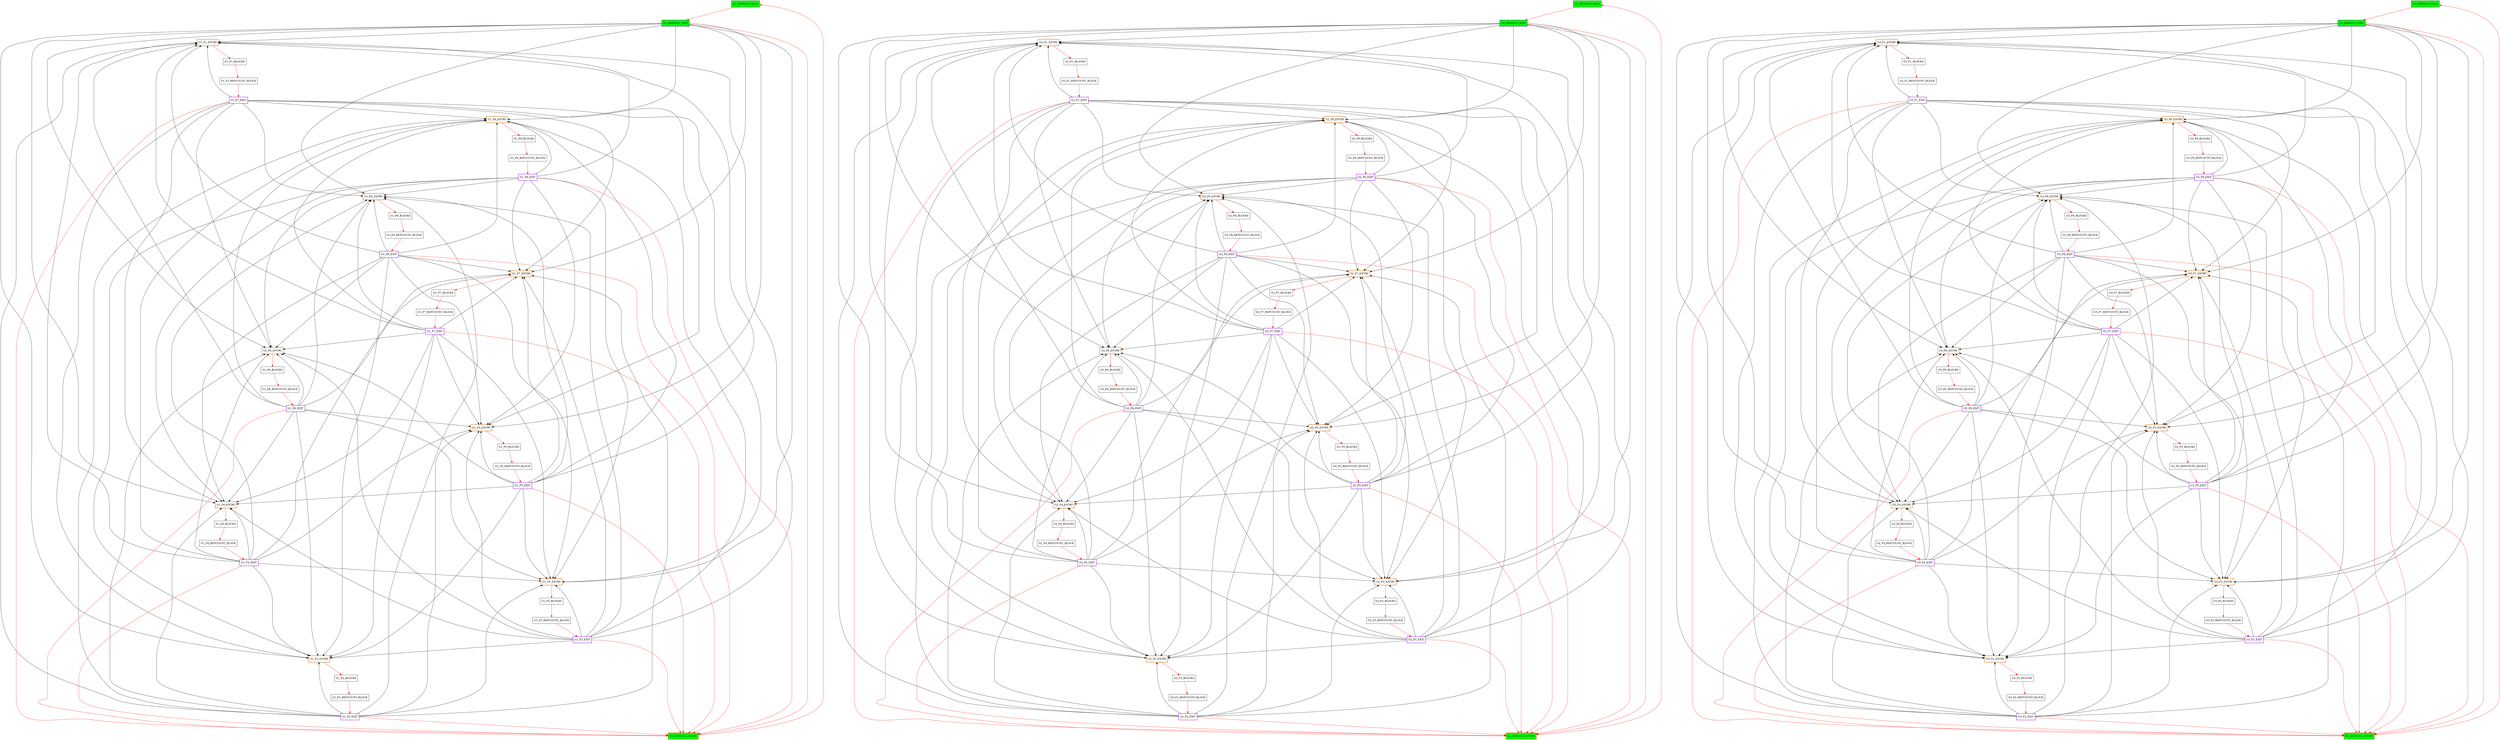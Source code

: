 digraph G {
graph [root="Demo",rankdir   = TB, nodesep           = 0.6, mindist     = 1.0, ranksep = 1.0, overlap = false]
node [style     = "filled", fillcolor = "white", color = "black"]
G1_DEFAULT_Block[cpu="0", flags="0x00000107", type="block", tperiod="100000000", pattern="G1_DEFAULT", patentry="false", patexit="false", beamproc="undefined", bpentry="false", bpexit="false", qlo="false", qhi="false", qil="false", shape     = "rectangle", fillcolor = "green"];
G1_DEFAULT_ENTRY[cpu="0", flags="0x00002107", type="block", tperiod="100000000", pattern="G1_DEFAULT", patentry="true", patexit="false", beamproc="undefined", bpentry="false", bpexit="false", qlo="false", qhi="false", qil="false", shape     = "rectangle", fillcolor = "green", penwidth=2, color = "darkorange3"];
G1_DEFAULT_EXIT[cpu="0", flags="0x00108107", type="block", tperiod="100000000", pattern="G1_DEFAULT", patentry="false", patexit="true", beamproc="undefined", bpentry="false", bpexit="false", qlo="true", qhi="false", qil="false", shape     = "rectangle", fillcolor = "green", penwidth=2, color = "purple"];
G1_P1_BLOCK0[cpu="0", flags="0x00000007", type="block", tperiod="100000000", pattern="G1_P1", patentry="false", patexit="false", beamproc="undefined", bpentry="false", bpexit="false", qlo="false", qhi="false", qil="false", shape     = "rectangle", fillcolor = "white"];
G1_P1_ENTRY[cpu="0", flags="0x00002007", type="block", tperiod="100000000", pattern="G1_P1", patentry="true", patexit="false", beamproc="undefined", bpentry="false", bpexit="false", qlo="false", qhi="false", qil="false", shape     = "rectangle", fillcolor = "white", penwidth=2, color = "darkorange3"];
G1_P1_EXIT[cpu="0", flags="0x00708007", type="block", tperiod="100000000", pattern="G1_P1", patentry="false", patexit="true", beamproc="undefined", bpentry="false", bpexit="false", qlo="true", qhi="true", qil="true", shape     = "rectangle", fillcolor = "white", penwidth=2, color = "purple"];
G1_P1_REPCOUNT_BLOCK[cpu="0", flags="0x00100007", type="block", tperiod="0", pattern="G1_P1", patentry="false", patexit="false", beamproc="undefined", bpentry="false", bpexit="false", qlo="true", qhi="false", qil="false", shape     = "rectangle", fillcolor = "white"];
G1_P2_BLOCK0[cpu="0", flags="0x00000007", type="block", tperiod="100000000", pattern="G1_P2", patentry="false", patexit="false", beamproc="undefined", bpentry="false", bpexit="false", qlo="false", qhi="false", qil="false", shape     = "rectangle", fillcolor = "white"];
G1_P2_ENTRY[cpu="0", flags="0x00002007", type="block", tperiod="100000000", pattern="G1_P2", patentry="true", patexit="false", beamproc="undefined", bpentry="false", bpexit="false", qlo="false", qhi="false", qil="false", shape     = "rectangle", fillcolor = "white", penwidth=2, color = "darkorange3"];
G1_P2_EXIT[cpu="0", flags="0x00708007", type="block", tperiod="100000000", pattern="G1_P2", patentry="false", patexit="true", beamproc="undefined", bpentry="false", bpexit="false", qlo="true", qhi="true", qil="true", shape     = "rectangle", fillcolor = "white", penwidth=2, color = "purple"];
G1_P2_REPCOUNT_BLOCK[cpu="0", flags="0x00100007", type="block", tperiod="0", pattern="G1_P2", patentry="false", patexit="false", beamproc="undefined", bpentry="false", bpexit="false", qlo="true", qhi="false", qil="false", shape     = "rectangle", fillcolor = "white"];
G1_P3_BLOCK0[cpu="0", flags="0x00000007", type="block", tperiod="100000000", pattern="G1_P3", patentry="false", patexit="false", beamproc="undefined", bpentry="false", bpexit="false", qlo="false", qhi="false", qil="false", shape     = "rectangle", fillcolor = "white"];
G1_P3_ENTRY[cpu="0", flags="0x00002007", type="block", tperiod="100000000", pattern="G1_P3", patentry="true", patexit="false", beamproc="undefined", bpentry="false", bpexit="false", qlo="false", qhi="false", qil="false", shape     = "rectangle", fillcolor = "white", penwidth=2, color = "darkorange3"];
G1_P3_EXIT[cpu="0", flags="0x00708007", type="block", tperiod="100000000", pattern="G1_P3", patentry="false", patexit="true", beamproc="undefined", bpentry="false", bpexit="false", qlo="true", qhi="true", qil="true", shape     = "rectangle", fillcolor = "white", penwidth=2, color = "purple"];
G1_P3_REPCOUNT_BLOCK[cpu="0", flags="0x00100007", type="block", tperiod="0", pattern="G1_P3", patentry="false", patexit="false", beamproc="undefined", bpentry="false", bpexit="false", qlo="true", qhi="false", qil="false", shape     = "rectangle", fillcolor = "white"];
G1_P4_BLOCK0[cpu="0", flags="0x00000007", type="block", tperiod="100000000", pattern="G1_P4", patentry="false", patexit="false", beamproc="undefined", bpentry="false", bpexit="false", qlo="false", qhi="false", qil="false", shape     = "rectangle", fillcolor = "white"];
G1_P4_ENTRY[cpu="0", flags="0x00002007", type="block", tperiod="100000000", pattern="G1_P4", patentry="true", patexit="false", beamproc="undefined", bpentry="false", bpexit="false", qlo="false", qhi="false", qil="false", shape     = "rectangle", fillcolor = "white", penwidth=2, color = "darkorange3"];
G1_P4_EXIT[cpu="0", flags="0x00708007", type="block", tperiod="100000000", pattern="G1_P4", patentry="false", patexit="true", beamproc="undefined", bpentry="false", bpexit="false", qlo="true", qhi="true", qil="true", shape     = "rectangle", fillcolor = "white", penwidth=2, color = "purple"];
G1_P4_REPCOUNT_BLOCK[cpu="0", flags="0x00100007", type="block", tperiod="0", pattern="G1_P4", patentry="false", patexit="false", beamproc="undefined", bpentry="false", bpexit="false", qlo="true", qhi="false", qil="false", shape     = "rectangle", fillcolor = "white"];
G1_P5_BLOCK0[cpu="0", flags="0x00000007", type="block", tperiod="100000000", pattern="G1_P5", patentry="false", patexit="false", beamproc="undefined", bpentry="false", bpexit="false", qlo="false", qhi="false", qil="false", shape     = "rectangle", fillcolor = "white"];
G1_P5_ENTRY[cpu="0", flags="0x00002007", type="block", tperiod="100000000", pattern="G1_P5", patentry="true", patexit="false", beamproc="undefined", bpentry="false", bpexit="false", qlo="false", qhi="false", qil="false", shape     = "rectangle", fillcolor = "white", penwidth=2, color = "darkorange3"];
G1_P5_EXIT[cpu="0", flags="0x00708007", type="block", tperiod="100000000", pattern="G1_P5", patentry="false", patexit="true", beamproc="undefined", bpentry="false", bpexit="false", qlo="true", qhi="true", qil="true", shape     = "rectangle", fillcolor = "white", penwidth=2, color = "purple"];
G1_P5_REPCOUNT_BLOCK[cpu="0", flags="0x00100007", type="block", tperiod="0", pattern="G1_P5", patentry="false", patexit="false", beamproc="undefined", bpentry="false", bpexit="false", qlo="true", qhi="false", qil="false", shape     = "rectangle", fillcolor = "white"];
G1_P6_BLOCK0[cpu="0", flags="0x00000007", type="block", tperiod="100000000", pattern="G1_P6", patentry="false", patexit="false", beamproc="undefined", bpentry="false", bpexit="false", qlo="false", qhi="false", qil="false", shape     = "rectangle", fillcolor = "white"];
G1_P6_ENTRY[cpu="0", flags="0x00002007", type="block", tperiod="100000000", pattern="G1_P6", patentry="true", patexit="false", beamproc="undefined", bpentry="false", bpexit="false", qlo="false", qhi="false", qil="false", shape     = "rectangle", fillcolor = "white", penwidth=2, color = "darkorange3"];
G1_P6_EXIT[cpu="0", flags="0x00708007", type="block", tperiod="100000000", pattern="G1_P6", patentry="false", patexit="true", beamproc="undefined", bpentry="false", bpexit="false", qlo="true", qhi="true", qil="true", shape     = "rectangle", fillcolor = "white", penwidth=2, color = "purple"];
G1_P6_REPCOUNT_BLOCK[cpu="0", flags="0x00100007", type="block", tperiod="0", pattern="G1_P6", patentry="false", patexit="false", beamproc="undefined", bpentry="false", bpexit="false", qlo="true", qhi="false", qil="false", shape     = "rectangle", fillcolor = "white"];
G1_P7_BLOCK0[cpu="0", flags="0x00000007", type="block", tperiod="100000000", pattern="G1_P7", patentry="false", patexit="false", beamproc="undefined", bpentry="false", bpexit="false", qlo="false", qhi="false", qil="false", shape     = "rectangle", fillcolor = "white"];
G1_P7_ENTRY[cpu="0", flags="0x00002007", type="block", tperiod="100000000", pattern="G1_P7", patentry="true", patexit="false", beamproc="undefined", bpentry="false", bpexit="false", qlo="false", qhi="false", qil="false", shape     = "rectangle", fillcolor = "white", penwidth=2, color = "darkorange3"];
G1_P7_EXIT[cpu="0", flags="0x00708007", type="block", tperiod="100000000", pattern="G1_P7", patentry="false", patexit="true", beamproc="undefined", bpentry="false", bpexit="false", qlo="true", qhi="true", qil="true", shape     = "rectangle", fillcolor = "white", penwidth=2, color = "purple"];
G1_P7_REPCOUNT_BLOCK[cpu="0", flags="0x00100007", type="block", tperiod="0", pattern="G1_P7", patentry="false", patexit="false", beamproc="undefined", bpentry="false", bpexit="false", qlo="true", qhi="false", qil="false", shape     = "rectangle", fillcolor = "white"];
G1_P8_BLOCK0[cpu="0", flags="0x00000007", type="block", tperiod="100000000", pattern="G1_P8", patentry="false", patexit="false", beamproc="undefined", bpentry="false", bpexit="false", qlo="false", qhi="false", qil="false", shape     = "rectangle", fillcolor = "white"];
G1_P8_ENTRY[cpu="0", flags="0x00002007", type="block", tperiod="100000000", pattern="G1_P8", patentry="true", patexit="false", beamproc="undefined", bpentry="false", bpexit="false", qlo="false", qhi="false", qil="false", shape     = "rectangle", fillcolor = "white", penwidth=2, color = "darkorange3"];
G1_P8_EXIT[cpu="0", flags="0x00708007", type="block", tperiod="100000000", pattern="G1_P8", patentry="false", patexit="true", beamproc="undefined", bpentry="false", bpexit="false", qlo="true", qhi="true", qil="true", shape     = "rectangle", fillcolor = "white", penwidth=2, color = "purple"];
G1_P8_REPCOUNT_BLOCK[cpu="0", flags="0x00100007", type="block", tperiod="0", pattern="G1_P8", patentry="false", patexit="false", beamproc="undefined", bpentry="false", bpexit="false", qlo="true", qhi="false", qil="false", shape     = "rectangle", fillcolor = "white"];
G1_P9_BLOCK0[cpu="0", flags="0x00000007", type="block", tperiod="100000000", pattern="G1_P9", patentry="false", patexit="false", beamproc="undefined", bpentry="false", bpexit="false", qlo="false", qhi="false", qil="false", shape     = "rectangle", fillcolor = "white"];
G1_P9_ENTRY[cpu="0", flags="0x00002007", type="block", tperiod="100000000", pattern="G1_P9", patentry="true", patexit="false", beamproc="undefined", bpentry="false", bpexit="false", qlo="false", qhi="false", qil="false", shape     = "rectangle", fillcolor = "white", penwidth=2, color = "darkorange3"];
G1_P9_EXIT[cpu="0", flags="0x00708007", type="block", tperiod="100000000", pattern="G1_P9", patentry="false", patexit="true", beamproc="undefined", bpentry="false", bpexit="false", qlo="true", qhi="true", qil="true", shape     = "rectangle", fillcolor = "white", penwidth=2, color = "purple"];
G1_P9_REPCOUNT_BLOCK[cpu="0", flags="0x00100007", type="block", tperiod="0", pattern="G1_P9", patentry="false", patexit="false", beamproc="undefined", bpentry="false", bpexit="false", qlo="true", qhi="false", qil="false", shape     = "rectangle", fillcolor = "white"];
G2_DEFAULT_Block[cpu="1", flags="0x00000107", type="block", tperiod="100000000", pattern="G2_DEFAULT", patentry="false", patexit="false", beamproc="undefined", bpentry="false", bpexit="false", qlo="false", qhi="false", qil="false", shape     = "rectangle", fillcolor = "green"];
G2_DEFAULT_ENTRY[cpu="1", flags="0x00002107", type="block", tperiod="100000000", pattern="G2_DEFAULT", patentry="true", patexit="false", beamproc="undefined", bpentry="false", bpexit="false", qlo="false", qhi="false", qil="false", shape     = "rectangle", fillcolor = "green", penwidth=2, color = "darkorange3"];
G2_DEFAULT_EXIT[cpu="1", flags="0x00108107", type="block", tperiod="100000000", pattern="G2_DEFAULT", patentry="false", patexit="true", beamproc="undefined", bpentry="false", bpexit="false", qlo="true", qhi="false", qil="false", shape     = "rectangle", fillcolor = "green", penwidth=2, color = "purple"];
G2_P1_BLOCK0[cpu="1", flags="0x00000007", type="block", tperiod="100000000", pattern="G2_P1", patentry="false", patexit="false", beamproc="undefined", bpentry="false", bpexit="false", qlo="false", qhi="false", qil="false", shape     = "rectangle", fillcolor = "white"];
G2_P1_ENTRY[cpu="1", flags="0x00002007", type="block", tperiod="100000000", pattern="G2_P1", patentry="true", patexit="false", beamproc="undefined", bpentry="false", bpexit="false", qlo="false", qhi="false", qil="false", shape     = "rectangle", fillcolor = "white", penwidth=2, color = "darkorange3"];
G2_P1_EXIT[cpu="1", flags="0x00708007", type="block", tperiod="100000000", pattern="G2_P1", patentry="false", patexit="true", beamproc="undefined", bpentry="false", bpexit="false", qlo="true", qhi="true", qil="true", shape     = "rectangle", fillcolor = "white", penwidth=2, color = "purple"];
G2_P1_REPCOUNT_BLOCK[cpu="1", flags="0x00100007", type="block", tperiod="0", pattern="G2_P1", patentry="false", patexit="false", beamproc="undefined", bpentry="false", bpexit="false", qlo="true", qhi="false", qil="false", shape     = "rectangle", fillcolor = "white"];
G2_P2_BLOCK0[cpu="1", flags="0x00000007", type="block", tperiod="100000000", pattern="G2_P2", patentry="false", patexit="false", beamproc="undefined", bpentry="false", bpexit="false", qlo="false", qhi="false", qil="false", shape     = "rectangle", fillcolor = "white"];
G2_P2_ENTRY[cpu="1", flags="0x00002007", type="block", tperiod="100000000", pattern="G2_P2", patentry="true", patexit="false", beamproc="undefined", bpentry="false", bpexit="false", qlo="false", qhi="false", qil="false", shape     = "rectangle", fillcolor = "white", penwidth=2, color = "darkorange3"];
G2_P2_EXIT[cpu="1", flags="0x00708007", type="block", tperiod="100000000", pattern="G2_P2", patentry="false", patexit="true", beamproc="undefined", bpentry="false", bpexit="false", qlo="true", qhi="true", qil="true", shape     = "rectangle", fillcolor = "white", penwidth=2, color = "purple"];
G2_P2_REPCOUNT_BLOCK[cpu="1", flags="0x00100007", type="block", tperiod="0", pattern="G2_P2", patentry="false", patexit="false", beamproc="undefined", bpentry="false", bpexit="false", qlo="true", qhi="false", qil="false", shape     = "rectangle", fillcolor = "white"];
G2_P3_BLOCK0[cpu="1", flags="0x00000007", type="block", tperiod="100000000", pattern="G2_P3", patentry="false", patexit="false", beamproc="undefined", bpentry="false", bpexit="false", qlo="false", qhi="false", qil="false", shape     = "rectangle", fillcolor = "white"];
G2_P3_ENTRY[cpu="1", flags="0x00002007", type="block", tperiod="100000000", pattern="G2_P3", patentry="true", patexit="false", beamproc="undefined", bpentry="false", bpexit="false", qlo="false", qhi="false", qil="false", shape     = "rectangle", fillcolor = "white", penwidth=2, color = "darkorange3"];
G2_P3_EXIT[cpu="1", flags="0x00708007", type="block", tperiod="100000000", pattern="G2_P3", patentry="false", patexit="true", beamproc="undefined", bpentry="false", bpexit="false", qlo="true", qhi="true", qil="true", shape     = "rectangle", fillcolor = "white", penwidth=2, color = "purple"];
G2_P3_REPCOUNT_BLOCK[cpu="1", flags="0x00100007", type="block", tperiod="0", pattern="G2_P3", patentry="false", patexit="false", beamproc="undefined", bpentry="false", bpexit="false", qlo="true", qhi="false", qil="false", shape     = "rectangle", fillcolor = "white"];
G2_P4_BLOCK0[cpu="1", flags="0x00000007", type="block", tperiod="100000000", pattern="G2_P4", patentry="false", patexit="false", beamproc="undefined", bpentry="false", bpexit="false", qlo="false", qhi="false", qil="false", shape     = "rectangle", fillcolor = "white"];
G2_P4_ENTRY[cpu="1", flags="0x00002007", type="block", tperiod="100000000", pattern="G2_P4", patentry="true", patexit="false", beamproc="undefined", bpentry="false", bpexit="false", qlo="false", qhi="false", qil="false", shape     = "rectangle", fillcolor = "white", penwidth=2, color = "darkorange3"];
G2_P4_EXIT[cpu="1", flags="0x00708007", type="block", tperiod="100000000", pattern="G2_P4", patentry="false", patexit="true", beamproc="undefined", bpentry="false", bpexit="false", qlo="true", qhi="true", qil="true", shape     = "rectangle", fillcolor = "white", penwidth=2, color = "purple"];
G2_P4_REPCOUNT_BLOCK[cpu="1", flags="0x00100007", type="block", tperiod="0", pattern="G2_P4", patentry="false", patexit="false", beamproc="undefined", bpentry="false", bpexit="false", qlo="true", qhi="false", qil="false", shape     = "rectangle", fillcolor = "white"];
G2_P5_BLOCK0[cpu="1", flags="0x00000007", type="block", tperiod="100000000", pattern="G2_P5", patentry="false", patexit="false", beamproc="undefined", bpentry="false", bpexit="false", qlo="false", qhi="false", qil="false", shape     = "rectangle", fillcolor = "white"];
G2_P5_ENTRY[cpu="1", flags="0x00002007", type="block", tperiod="100000000", pattern="G2_P5", patentry="true", patexit="false", beamproc="undefined", bpentry="false", bpexit="false", qlo="false", qhi="false", qil="false", shape     = "rectangle", fillcolor = "white", penwidth=2, color = "darkorange3"];
G2_P5_EXIT[cpu="1", flags="0x00708007", type="block", tperiod="100000000", pattern="G2_P5", patentry="false", patexit="true", beamproc="undefined", bpentry="false", bpexit="false", qlo="true", qhi="true", qil="true", shape     = "rectangle", fillcolor = "white", penwidth=2, color = "purple"];
G2_P5_REPCOUNT_BLOCK[cpu="1", flags="0x00100007", type="block", tperiod="0", pattern="G2_P5", patentry="false", patexit="false", beamproc="undefined", bpentry="false", bpexit="false", qlo="true", qhi="false", qil="false", shape     = "rectangle", fillcolor = "white"];
G2_P6_BLOCK0[cpu="1", flags="0x00000007", type="block", tperiod="100000000", pattern="G2_P6", patentry="false", patexit="false", beamproc="undefined", bpentry="false", bpexit="false", qlo="false", qhi="false", qil="false", shape     = "rectangle", fillcolor = "white"];
G2_P6_ENTRY[cpu="1", flags="0x00002007", type="block", tperiod="100000000", pattern="G2_P6", patentry="true", patexit="false", beamproc="undefined", bpentry="false", bpexit="false", qlo="false", qhi="false", qil="false", shape     = "rectangle", fillcolor = "white", penwidth=2, color = "darkorange3"];
G2_P6_EXIT[cpu="1", flags="0x00708007", type="block", tperiod="100000000", pattern="G2_P6", patentry="false", patexit="true", beamproc="undefined", bpentry="false", bpexit="false", qlo="true", qhi="true", qil="true", shape     = "rectangle", fillcolor = "white", penwidth=2, color = "purple"];
G2_P6_REPCOUNT_BLOCK[cpu="1", flags="0x00100007", type="block", tperiod="0", pattern="G2_P6", patentry="false", patexit="false", beamproc="undefined", bpentry="false", bpexit="false", qlo="true", qhi="false", qil="false", shape     = "rectangle", fillcolor = "white"];
G2_P7_BLOCK0[cpu="1", flags="0x00000007", type="block", tperiod="100000000", pattern="G2_P7", patentry="false", patexit="false", beamproc="undefined", bpentry="false", bpexit="false", qlo="false", qhi="false", qil="false", shape     = "rectangle", fillcolor = "white"];
G2_P7_ENTRY[cpu="1", flags="0x00002007", type="block", tperiod="100000000", pattern="G2_P7", patentry="true", patexit="false", beamproc="undefined", bpentry="false", bpexit="false", qlo="false", qhi="false", qil="false", shape     = "rectangle", fillcolor = "white", penwidth=2, color = "darkorange3"];
G2_P7_EXIT[cpu="1", flags="0x00708007", type="block", tperiod="100000000", pattern="G2_P7", patentry="false", patexit="true", beamproc="undefined", bpentry="false", bpexit="false", qlo="true", qhi="true", qil="true", shape     = "rectangle", fillcolor = "white", penwidth=2, color = "purple"];
G2_P7_REPCOUNT_BLOCK[cpu="1", flags="0x00100007", type="block", tperiod="0", pattern="G2_P7", patentry="false", patexit="false", beamproc="undefined", bpentry="false", bpexit="false", qlo="true", qhi="false", qil="false", shape     = "rectangle", fillcolor = "white"];
G2_P8_BLOCK0[cpu="1", flags="0x00000007", type="block", tperiod="100000000", pattern="G2_P8", patentry="false", patexit="false", beamproc="undefined", bpentry="false", bpexit="false", qlo="false", qhi="false", qil="false", shape     = "rectangle", fillcolor = "white"];
G2_P8_ENTRY[cpu="1", flags="0x00002007", type="block", tperiod="100000000", pattern="G2_P8", patentry="true", patexit="false", beamproc="undefined", bpentry="false", bpexit="false", qlo="false", qhi="false", qil="false", shape     = "rectangle", fillcolor = "white", penwidth=2, color = "darkorange3"];
G2_P8_EXIT[cpu="1", flags="0x00708007", type="block", tperiod="100000000", pattern="G2_P8", patentry="false", patexit="true", beamproc="undefined", bpentry="false", bpexit="false", qlo="true", qhi="true", qil="true", shape     = "rectangle", fillcolor = "white", penwidth=2, color = "purple"];
G2_P8_REPCOUNT_BLOCK[cpu="1", flags="0x00100007", type="block", tperiod="0", pattern="G2_P8", patentry="false", patexit="false", beamproc="undefined", bpentry="false", bpexit="false", qlo="true", qhi="false", qil="false", shape     = "rectangle", fillcolor = "white"];
G2_P9_BLOCK0[cpu="1", flags="0x00000007", type="block", tperiod="100000000", pattern="G2_P9", patentry="false", patexit="false", beamproc="undefined", bpentry="false", bpexit="false", qlo="false", qhi="false", qil="false", shape     = "rectangle", fillcolor = "white"];
G2_P9_ENTRY[cpu="1", flags="0x00002007", type="block", tperiod="100000000", pattern="G2_P9", patentry="true", patexit="false", beamproc="undefined", bpentry="false", bpexit="false", qlo="false", qhi="false", qil="false", shape     = "rectangle", fillcolor = "white", penwidth=2, color = "darkorange3"];
G2_P9_EXIT[cpu="1", flags="0x00708007", type="block", tperiod="100000000", pattern="G2_P9", patentry="false", patexit="true", beamproc="undefined", bpentry="false", bpexit="false", qlo="true", qhi="true", qil="true", shape     = "rectangle", fillcolor = "white", penwidth=2, color = "purple"];
G2_P9_REPCOUNT_BLOCK[cpu="1", flags="0x00100007", type="block", tperiod="0", pattern="G2_P9", patentry="false", patexit="false", beamproc="undefined", bpentry="false", bpexit="false", qlo="true", qhi="false", qil="false", shape     = "rectangle", fillcolor = "white"];
G3_DEFAULT_Block[cpu="2", flags="0x00000107", type="block", tperiod="100000000", pattern="G3_DEFAULT", patentry="false", patexit="false", beamproc="undefined", bpentry="false", bpexit="false", qlo="false", qhi="false", qil="false", shape     = "rectangle", fillcolor = "green"];
G3_DEFAULT_ENTRY[cpu="2", flags="0x00002107", type="block", tperiod="100000000", pattern="G3_DEFAULT", patentry="true", patexit="false", beamproc="undefined", bpentry="false", bpexit="false", qlo="false", qhi="false", qil="false", shape     = "rectangle", fillcolor = "green", penwidth=2, color = "darkorange3"];
G3_DEFAULT_EXIT[cpu="2", flags="0x00108107", type="block", tperiod="100000000", pattern="G3_DEFAULT", patentry="false", patexit="true", beamproc="undefined", bpentry="false", bpexit="false", qlo="true", qhi="false", qil="false", shape     = "rectangle", fillcolor = "green", penwidth=2, color = "purple"];
G3_P1_BLOCK0[cpu="2", flags="0x00000007", type="block", tperiod="100000000", pattern="G3_P1", patentry="false", patexit="false", beamproc="undefined", bpentry="false", bpexit="false", qlo="false", qhi="false", qil="false", shape     = "rectangle", fillcolor = "white"];
G3_P1_ENTRY[cpu="2", flags="0x00002007", type="block", tperiod="100000000", pattern="G3_P1", patentry="true", patexit="false", beamproc="undefined", bpentry="false", bpexit="false", qlo="false", qhi="false", qil="false", shape     = "rectangle", fillcolor = "white", penwidth=2, color = "darkorange3"];
G3_P1_EXIT[cpu="2", flags="0x00708007", type="block", tperiod="100000000", pattern="G3_P1", patentry="false", patexit="true", beamproc="undefined", bpentry="false", bpexit="false", qlo="true", qhi="true", qil="true", shape     = "rectangle", fillcolor = "white", penwidth=2, color = "purple"];
G3_P1_REPCOUNT_BLOCK[cpu="2", flags="0x00100007", type="block", tperiod="0", pattern="G3_P1", patentry="false", patexit="false", beamproc="undefined", bpentry="false", bpexit="false", qlo="true", qhi="false", qil="false", shape     = "rectangle", fillcolor = "white"];
G3_P2_BLOCK0[cpu="2", flags="0x00000007", type="block", tperiod="100000000", pattern="G3_P2", patentry="false", patexit="false", beamproc="undefined", bpentry="false", bpexit="false", qlo="false", qhi="false", qil="false", shape     = "rectangle", fillcolor = "white"];
G3_P2_ENTRY[cpu="2", flags="0x00002007", type="block", tperiod="100000000", pattern="G3_P2", patentry="true", patexit="false", beamproc="undefined", bpentry="false", bpexit="false", qlo="false", qhi="false", qil="false", shape     = "rectangle", fillcolor = "white", penwidth=2, color = "darkorange3"];
G3_P2_EXIT[cpu="2", flags="0x00708007", type="block", tperiod="100000000", pattern="G3_P2", patentry="false", patexit="true", beamproc="undefined", bpentry="false", bpexit="false", qlo="true", qhi="true", qil="true", shape     = "rectangle", fillcolor = "white", penwidth=2, color = "purple"];
G3_P2_REPCOUNT_BLOCK[cpu="2", flags="0x00100007", type="block", tperiod="0", pattern="G3_P2", patentry="false", patexit="false", beamproc="undefined", bpentry="false", bpexit="false", qlo="true", qhi="false", qil="false", shape     = "rectangle", fillcolor = "white"];
G3_P3_BLOCK0[cpu="2", flags="0x00000007", type="block", tperiod="100000000", pattern="G3_P3", patentry="false", patexit="false", beamproc="undefined", bpentry="false", bpexit="false", qlo="false", qhi="false", qil="false", shape     = "rectangle", fillcolor = "white"];
G3_P3_ENTRY[cpu="2", flags="0x00002007", type="block", tperiod="100000000", pattern="G3_P3", patentry="true", patexit="false", beamproc="undefined", bpentry="false", bpexit="false", qlo="false", qhi="false", qil="false", shape     = "rectangle", fillcolor = "white", penwidth=2, color = "darkorange3"];
G3_P3_EXIT[cpu="2", flags="0x00708007", type="block", tperiod="100000000", pattern="G3_P3", patentry="false", patexit="true", beamproc="undefined", bpentry="false", bpexit="false", qlo="true", qhi="true", qil="true", shape     = "rectangle", fillcolor = "white", penwidth=2, color = "purple"];
G3_P3_REPCOUNT_BLOCK[cpu="2", flags="0x00100007", type="block", tperiod="0", pattern="G3_P3", patentry="false", patexit="false", beamproc="undefined", bpentry="false", bpexit="false", qlo="true", qhi="false", qil="false", shape     = "rectangle", fillcolor = "white"];
G3_P4_BLOCK0[cpu="2", flags="0x00000007", type="block", tperiod="100000000", pattern="G3_P4", patentry="false", patexit="false", beamproc="undefined", bpentry="false", bpexit="false", qlo="false", qhi="false", qil="false", shape     = "rectangle", fillcolor = "white"];
G3_P4_ENTRY[cpu="2", flags="0x00002007", type="block", tperiod="100000000", pattern="G3_P4", patentry="true", patexit="false", beamproc="undefined", bpentry="false", bpexit="false", qlo="false", qhi="false", qil="false", shape     = "rectangle", fillcolor = "white", penwidth=2, color = "darkorange3"];
G3_P4_EXIT[cpu="2", flags="0x00708007", type="block", tperiod="100000000", pattern="G3_P4", patentry="false", patexit="true", beamproc="undefined", bpentry="false", bpexit="false", qlo="true", qhi="true", qil="true", shape     = "rectangle", fillcolor = "white", penwidth=2, color = "purple"];
G3_P4_REPCOUNT_BLOCK[cpu="2", flags="0x00100007", type="block", tperiod="0", pattern="G3_P4", patentry="false", patexit="false", beamproc="undefined", bpentry="false", bpexit="false", qlo="true", qhi="false", qil="false", shape     = "rectangle", fillcolor = "white"];
G3_P5_BLOCK0[cpu="2", flags="0x00000007", type="block", tperiod="100000000", pattern="G3_P5", patentry="false", patexit="false", beamproc="undefined", bpentry="false", bpexit="false", qlo="false", qhi="false", qil="false", shape     = "rectangle", fillcolor = "white"];
G3_P5_ENTRY[cpu="2", flags="0x00002007", type="block", tperiod="100000000", pattern="G3_P5", patentry="true", patexit="false", beamproc="undefined", bpentry="false", bpexit="false", qlo="false", qhi="false", qil="false", shape     = "rectangle", fillcolor = "white", penwidth=2, color = "darkorange3"];
G3_P5_EXIT[cpu="2", flags="0x00708007", type="block", tperiod="100000000", pattern="G3_P5", patentry="false", patexit="true", beamproc="undefined", bpentry="false", bpexit="false", qlo="true", qhi="true", qil="true", shape     = "rectangle", fillcolor = "white", penwidth=2, color = "purple"];
G3_P5_REPCOUNT_BLOCK[cpu="2", flags="0x00100007", type="block", tperiod="0", pattern="G3_P5", patentry="false", patexit="false", beamproc="undefined", bpentry="false", bpexit="false", qlo="true", qhi="false", qil="false", shape     = "rectangle", fillcolor = "white"];
G3_P6_BLOCK0[cpu="2", flags="0x00000007", type="block", tperiod="100000000", pattern="G3_P6", patentry="false", patexit="false", beamproc="undefined", bpentry="false", bpexit="false", qlo="false", qhi="false", qil="false", shape     = "rectangle", fillcolor = "white"];
G3_P6_ENTRY[cpu="2", flags="0x00002007", type="block", tperiod="100000000", pattern="G3_P6", patentry="true", patexit="false", beamproc="undefined", bpentry="false", bpexit="false", qlo="false", qhi="false", qil="false", shape     = "rectangle", fillcolor = "white", penwidth=2, color = "darkorange3"];
G3_P6_EXIT[cpu="2", flags="0x00708007", type="block", tperiod="100000000", pattern="G3_P6", patentry="false", patexit="true", beamproc="undefined", bpentry="false", bpexit="false", qlo="true", qhi="true", qil="true", shape     = "rectangle", fillcolor = "white", penwidth=2, color = "purple"];
G3_P6_REPCOUNT_BLOCK[cpu="2", flags="0x00100007", type="block", tperiod="0", pattern="G3_P6", patentry="false", patexit="false", beamproc="undefined", bpentry="false", bpexit="false", qlo="true", qhi="false", qil="false", shape     = "rectangle", fillcolor = "white"];
G3_P7_BLOCK0[cpu="2", flags="0x00000007", type="block", tperiod="100000000", pattern="G3_P7", patentry="false", patexit="false", beamproc="undefined", bpentry="false", bpexit="false", qlo="false", qhi="false", qil="false", shape     = "rectangle", fillcolor = "white"];
G3_P7_ENTRY[cpu="2", flags="0x00002007", type="block", tperiod="100000000", pattern="G3_P7", patentry="true", patexit="false", beamproc="undefined", bpentry="false", bpexit="false", qlo="false", qhi="false", qil="false", shape     = "rectangle", fillcolor = "white", penwidth=2, color = "darkorange3"];
G3_P7_EXIT[cpu="2", flags="0x00708007", type="block", tperiod="100000000", pattern="G3_P7", patentry="false", patexit="true", beamproc="undefined", bpentry="false", bpexit="false", qlo="true", qhi="true", qil="true", shape     = "rectangle", fillcolor = "white", penwidth=2, color = "purple"];
G3_P7_REPCOUNT_BLOCK[cpu="2", flags="0x00100007", type="block", tperiod="0", pattern="G3_P7", patentry="false", patexit="false", beamproc="undefined", bpentry="false", bpexit="false", qlo="true", qhi="false", qil="false", shape     = "rectangle", fillcolor = "white"];
G3_P8_BLOCK0[cpu="2", flags="0x00000007", type="block", tperiod="100000000", pattern="G3_P8", patentry="false", patexit="false", beamproc="undefined", bpentry="false", bpexit="false", qlo="false", qhi="false", qil="false", shape     = "rectangle", fillcolor = "white"];
G3_P8_ENTRY[cpu="2", flags="0x00002007", type="block", tperiod="100000000", pattern="G3_P8", patentry="true", patexit="false", beamproc="undefined", bpentry="false", bpexit="false", qlo="false", qhi="false", qil="false", shape     = "rectangle", fillcolor = "white", penwidth=2, color = "darkorange3"];
G3_P8_EXIT[cpu="2", flags="0x00708007", type="block", tperiod="100000000", pattern="G3_P8", patentry="false", patexit="true", beamproc="undefined", bpentry="false", bpexit="false", qlo="true", qhi="true", qil="true", shape     = "rectangle", fillcolor = "white", penwidth=2, color = "purple"];
G3_P8_REPCOUNT_BLOCK[cpu="2", flags="0x00100007", type="block", tperiod="0", pattern="G3_P8", patentry="false", patexit="false", beamproc="undefined", bpentry="false", bpexit="false", qlo="true", qhi="false", qil="false", shape     = "rectangle", fillcolor = "white"];
G3_P9_BLOCK0[cpu="2", flags="0x00000007", type="block", tperiod="100000000", pattern="G3_P9", patentry="false", patexit="false", beamproc="undefined", bpentry="false", bpexit="false", qlo="false", qhi="false", qil="false", shape     = "rectangle", fillcolor = "white"];
G3_P9_ENTRY[cpu="2", flags="0x00002007", type="block", tperiod="100000000", pattern="G3_P9", patentry="true", patexit="false", beamproc="undefined", bpentry="false", bpexit="false", qlo="false", qhi="false", qil="false", shape     = "rectangle", fillcolor = "white", penwidth=2, color = "darkorange3"];
G3_P9_EXIT[cpu="2", flags="0x00708007", type="block", tperiod="100000000", pattern="G3_P9", patentry="false", patexit="true", beamproc="undefined", bpentry="false", bpexit="false", qlo="true", qhi="true", qil="true", shape     = "rectangle", fillcolor = "white", penwidth=2, color = "purple"];
G3_P9_REPCOUNT_BLOCK[cpu="2", flags="0x00100007", type="block", tperiod="0", pattern="G3_P9", patentry="false", patexit="false", beamproc="undefined", bpentry="false", bpexit="false", qlo="true", qhi="false", qil="false", shape     = "rectangle", fillcolor = "white"];
G1_DEFAULT_Block->G1_DEFAULT_EXIT [type="defdst", color     = "red"];
G1_DEFAULT_ENTRY->G1_DEFAULT_Block [type="defdst", color     = "red"];
G1_P1_BLOCK0->G1_P1_REPCOUNT_BLOCK [type="defdst", color     = "red"];
G1_P1_ENTRY->G1_P1_BLOCK0 [type="defdst", color     = "red"];
G1_P2_BLOCK0->G1_P2_REPCOUNT_BLOCK [type="defdst", color     = "red"];
G1_P2_ENTRY->G1_P2_BLOCK0 [type="defdst", color     = "red"];
G1_P3_BLOCK0->G1_P3_REPCOUNT_BLOCK [type="defdst", color     = "red"];
G1_P3_ENTRY->G1_P3_BLOCK0 [type="defdst", color     = "red"];
G1_P4_BLOCK0->G1_P4_REPCOUNT_BLOCK [type="defdst", color     = "red"];
G1_P4_ENTRY->G1_P4_BLOCK0 [type="defdst", color     = "red"];
G1_P5_BLOCK0->G1_P5_REPCOUNT_BLOCK [type="defdst", color     = "red"];
G1_P5_ENTRY->G1_P5_BLOCK0 [type="defdst", color     = "red"];
G1_P6_BLOCK0->G1_P6_REPCOUNT_BLOCK [type="defdst", color     = "red"];
G1_P6_ENTRY->G1_P6_BLOCK0 [type="defdst", color     = "red"];
G1_P7_BLOCK0->G1_P7_REPCOUNT_BLOCK [type="defdst", color     = "red"];
G1_P7_ENTRY->G1_P7_BLOCK0 [type="defdst", color     = "red"];
G1_P8_BLOCK0->G1_P8_REPCOUNT_BLOCK [type="defdst", color     = "red"];
G1_P8_ENTRY->G1_P8_BLOCK0 [type="defdst", color     = "red"];
G1_P9_BLOCK0->G1_P9_REPCOUNT_BLOCK [type="defdst", color     = "red"];
G1_P9_ENTRY->G1_P9_BLOCK0 [type="defdst", color     = "red"];
G2_DEFAULT_Block->G2_DEFAULT_EXIT [type="defdst", color     = "red"];
G2_DEFAULT_ENTRY->G2_DEFAULT_Block [type="defdst", color     = "red"];
G2_P1_BLOCK0->G2_P1_REPCOUNT_BLOCK [type="defdst", color     = "red"];
G2_P1_ENTRY->G2_P1_BLOCK0 [type="defdst", color     = "red"];
G2_P2_BLOCK0->G2_P2_REPCOUNT_BLOCK [type="defdst", color     = "red"];
G2_P2_ENTRY->G2_P2_BLOCK0 [type="defdst", color     = "red"];
G2_P3_BLOCK0->G2_P3_REPCOUNT_BLOCK [type="defdst", color     = "red"];
G2_P3_ENTRY->G2_P3_BLOCK0 [type="defdst", color     = "red"];
G2_P4_BLOCK0->G2_P4_REPCOUNT_BLOCK [type="defdst", color     = "red"];
G2_P4_ENTRY->G2_P4_BLOCK0 [type="defdst", color     = "red"];
G2_P5_BLOCK0->G2_P5_REPCOUNT_BLOCK [type="defdst", color     = "red"];
G2_P5_ENTRY->G2_P5_BLOCK0 [type="defdst", color     = "red"];
G2_P6_BLOCK0->G2_P6_REPCOUNT_BLOCK [type="defdst", color     = "red"];
G2_P6_ENTRY->G2_P6_BLOCK0 [type="defdst", color     = "red"];
G2_P7_BLOCK0->G2_P7_REPCOUNT_BLOCK [type="defdst", color     = "red"];
G2_P7_ENTRY->G2_P7_BLOCK0 [type="defdst", color     = "red"];
G2_P8_BLOCK0->G2_P8_REPCOUNT_BLOCK [type="defdst", color     = "red"];
G2_P8_ENTRY->G2_P8_BLOCK0 [type="defdst", color     = "red"];
G2_P9_BLOCK0->G2_P9_REPCOUNT_BLOCK [type="defdst", color     = "red"];
G2_P9_ENTRY->G2_P9_BLOCK0 [type="defdst", color     = "red"];
G3_DEFAULT_Block->G3_DEFAULT_EXIT [type="defdst", color     = "red"];
G3_DEFAULT_ENTRY->G3_DEFAULT_Block [type="defdst", color     = "red"];
G3_P1_BLOCK0->G3_P1_REPCOUNT_BLOCK [type="defdst", color     = "red"];
G3_P1_ENTRY->G3_P1_BLOCK0 [type="defdst", color     = "red"];
G3_P2_BLOCK0->G3_P2_REPCOUNT_BLOCK [type="defdst", color     = "red"];
G3_P2_ENTRY->G3_P2_BLOCK0 [type="defdst", color     = "red"];
G3_P3_BLOCK0->G3_P3_REPCOUNT_BLOCK [type="defdst", color     = "red"];
G3_P3_ENTRY->G3_P3_BLOCK0 [type="defdst", color     = "red"];
G3_P4_BLOCK0->G3_P4_REPCOUNT_BLOCK [type="defdst", color     = "red"];
G3_P4_ENTRY->G3_P4_BLOCK0 [type="defdst", color     = "red"];
G3_P5_BLOCK0->G3_P5_REPCOUNT_BLOCK [type="defdst", color     = "red"];
G3_P5_ENTRY->G3_P5_BLOCK0 [type="defdst", color     = "red"];
G3_P6_BLOCK0->G3_P6_REPCOUNT_BLOCK [type="defdst", color     = "red"];
G3_P6_ENTRY->G3_P6_BLOCK0 [type="defdst", color     = "red"];
G3_P7_BLOCK0->G3_P7_REPCOUNT_BLOCK [type="defdst", color     = "red"];
G3_P7_ENTRY->G3_P7_BLOCK0 [type="defdst", color     = "red"];
G3_P8_BLOCK0->G3_P8_REPCOUNT_BLOCK [type="defdst", color     = "red"];
G3_P8_ENTRY->G3_P8_BLOCK0 [type="defdst", color     = "red"];
G3_P9_BLOCK0->G3_P9_REPCOUNT_BLOCK [type="defdst", color     = "red"];
G3_P9_ENTRY->G3_P9_BLOCK0 [type="defdst", color     = "red"];
G1_DEFAULT_EXIT->G1_DEFAULT_ENTRY [type="defdst", color     = "red"];
G1_DEFAULT_EXIT->G1_P1_ENTRY [type="altdst", color     = "black"];
G1_DEFAULT_EXIT->G1_P2_ENTRY [type="altdst", color     = "black"];
G1_DEFAULT_EXIT->G1_P3_ENTRY [type="altdst", color     = "black"];
G1_DEFAULT_EXIT->G1_P4_ENTRY [type="altdst", color     = "black"];
G1_DEFAULT_EXIT->G1_P5_ENTRY [type="altdst", color     = "black"];
G1_DEFAULT_EXIT->G1_P6_ENTRY [type="altdst", color     = "black"];
G1_DEFAULT_EXIT->G1_P7_ENTRY [type="altdst", color     = "black"];
G1_DEFAULT_EXIT->G1_P8_ENTRY [type="altdst", color     = "black"];
G1_DEFAULT_EXIT->G1_P9_ENTRY [type="altdst", color     = "black"];
G1_P1_EXIT->G1_P1_ENTRY [type="altdst", color     = "black"];
G1_P1_EXIT->G1_DEFAULT_ENTRY [type="defdst", color     = "red"];
G1_P1_EXIT->G1_P2_ENTRY [type="altdst", color     = "black"];
G1_P1_EXIT->G1_P3_ENTRY [type="altdst", color     = "black"];
G1_P1_EXIT->G1_P4_ENTRY [type="altdst", color     = "black"];
G1_P1_EXIT->G1_P5_ENTRY [type="altdst", color     = "black"];
G1_P1_EXIT->G1_P6_ENTRY [type="altdst", color     = "black"];
G1_P1_EXIT->G1_P7_ENTRY [type="altdst", color     = "black"];
G1_P1_EXIT->G1_P8_ENTRY [type="altdst", color     = "black"];
G1_P1_EXIT->G1_P9_ENTRY [type="altdst", color     = "black"];
G1_P1_REPCOUNT_BLOCK->G1_P1_EXIT [type="defdst", color     = "red"];
G1_P2_EXIT->G1_P2_ENTRY [type="altdst", color     = "black"];
G1_P2_EXIT->G1_DEFAULT_ENTRY [type="defdst", color     = "red"];
G1_P2_EXIT->G1_P1_ENTRY [type="altdst", color     = "black"];
G1_P2_EXIT->G1_P3_ENTRY [type="altdst", color     = "black"];
G1_P2_EXIT->G1_P4_ENTRY [type="altdst", color     = "black"];
G1_P2_EXIT->G1_P5_ENTRY [type="altdst", color     = "black"];
G1_P2_EXIT->G1_P6_ENTRY [type="altdst", color     = "black"];
G1_P2_EXIT->G1_P7_ENTRY [type="altdst", color     = "black"];
G1_P2_EXIT->G1_P8_ENTRY [type="altdst", color     = "black"];
G1_P2_EXIT->G1_P9_ENTRY [type="altdst", color     = "black"];
G1_P2_REPCOUNT_BLOCK->G1_P2_EXIT [type="defdst", color     = "red"];
G1_P3_EXIT->G1_P3_ENTRY [type="altdst", color     = "black"];
G1_P3_EXIT->G1_DEFAULT_ENTRY [type="defdst", color     = "red"];
G1_P3_EXIT->G1_P1_ENTRY [type="altdst", color     = "black"];
G1_P3_EXIT->G1_P2_ENTRY [type="altdst", color     = "black"];
G1_P3_EXIT->G1_P4_ENTRY [type="altdst", color     = "black"];
G1_P3_EXIT->G1_P5_ENTRY [type="altdst", color     = "black"];
G1_P3_EXIT->G1_P6_ENTRY [type="altdst", color     = "black"];
G1_P3_EXIT->G1_P7_ENTRY [type="altdst", color     = "black"];
G1_P3_EXIT->G1_P8_ENTRY [type="altdst", color     = "black"];
G1_P3_EXIT->G1_P9_ENTRY [type="altdst", color     = "black"];
G1_P3_REPCOUNT_BLOCK->G1_P3_EXIT [type="defdst", color     = "red"];
G1_P4_EXIT->G1_P4_ENTRY [type="altdst", color     = "black"];
G1_P4_EXIT->G1_DEFAULT_ENTRY [type="defdst", color     = "red"];
G1_P4_EXIT->G1_P1_ENTRY [type="altdst", color     = "black"];
G1_P4_EXIT->G1_P2_ENTRY [type="altdst", color     = "black"];
G1_P4_EXIT->G1_P3_ENTRY [type="altdst", color     = "black"];
G1_P4_EXIT->G1_P5_ENTRY [type="altdst", color     = "black"];
G1_P4_EXIT->G1_P6_ENTRY [type="altdst", color     = "black"];
G1_P4_EXIT->G1_P7_ENTRY [type="altdst", color     = "black"];
G1_P4_EXIT->G1_P8_ENTRY [type="altdst", color     = "black"];
G1_P4_EXIT->G1_P9_ENTRY [type="altdst", color     = "black"];
G1_P4_REPCOUNT_BLOCK->G1_P4_EXIT [type="defdst", color     = "red"];
G1_P5_EXIT->G1_P5_ENTRY [type="altdst", color     = "black"];
G1_P5_EXIT->G1_DEFAULT_ENTRY [type="defdst", color     = "red"];
G1_P5_EXIT->G1_P1_ENTRY [type="altdst", color     = "black"];
G1_P5_EXIT->G1_P2_ENTRY [type="altdst", color     = "black"];
G1_P5_EXIT->G1_P3_ENTRY [type="altdst", color     = "black"];
G1_P5_EXIT->G1_P4_ENTRY [type="altdst", color     = "black"];
G1_P5_EXIT->G1_P6_ENTRY [type="altdst", color     = "black"];
G1_P5_EXIT->G1_P7_ENTRY [type="altdst", color     = "black"];
G1_P5_EXIT->G1_P8_ENTRY [type="altdst", color     = "black"];
G1_P5_EXIT->G1_P9_ENTRY [type="altdst", color     = "black"];
G1_P5_REPCOUNT_BLOCK->G1_P5_EXIT [type="defdst", color     = "red"];
G1_P6_EXIT->G1_P6_ENTRY [type="altdst", color     = "black"];
G1_P6_EXIT->G1_DEFAULT_ENTRY [type="defdst", color     = "red"];
G1_P6_EXIT->G1_P1_ENTRY [type="altdst", color     = "black"];
G1_P6_EXIT->G1_P2_ENTRY [type="altdst", color     = "black"];
G1_P6_EXIT->G1_P3_ENTRY [type="altdst", color     = "black"];
G1_P6_EXIT->G1_P4_ENTRY [type="altdst", color     = "black"];
G1_P6_EXIT->G1_P5_ENTRY [type="altdst", color     = "black"];
G1_P6_EXIT->G1_P7_ENTRY [type="altdst", color     = "black"];
G1_P6_EXIT->G1_P8_ENTRY [type="altdst", color     = "black"];
G1_P6_EXIT->G1_P9_ENTRY [type="altdst", color     = "black"];
G1_P6_REPCOUNT_BLOCK->G1_P6_EXIT [type="defdst", color     = "red"];
G1_P7_EXIT->G1_P7_ENTRY [type="altdst", color     = "black"];
G1_P7_EXIT->G1_DEFAULT_ENTRY [type="defdst", color     = "red"];
G1_P7_EXIT->G1_P1_ENTRY [type="altdst", color     = "black"];
G1_P7_EXIT->G1_P2_ENTRY [type="altdst", color     = "black"];
G1_P7_EXIT->G1_P3_ENTRY [type="altdst", color     = "black"];
G1_P7_EXIT->G1_P4_ENTRY [type="altdst", color     = "black"];
G1_P7_EXIT->G1_P5_ENTRY [type="altdst", color     = "black"];
G1_P7_EXIT->G1_P6_ENTRY [type="altdst", color     = "black"];
G1_P7_EXIT->G1_P8_ENTRY [type="altdst", color     = "black"];
G1_P7_EXIT->G1_P9_ENTRY [type="altdst", color     = "black"];
G1_P7_REPCOUNT_BLOCK->G1_P7_EXIT [type="defdst", color     = "red"];
G1_P8_EXIT->G1_P8_ENTRY [type="altdst", color     = "black"];
G1_P8_EXIT->G1_DEFAULT_ENTRY [type="defdst", color     = "red"];
G1_P8_EXIT->G1_P1_ENTRY [type="altdst", color     = "black"];
G1_P8_EXIT->G1_P2_ENTRY [type="altdst", color     = "black"];
G1_P8_EXIT->G1_P3_ENTRY [type="altdst", color     = "black"];
G1_P8_EXIT->G1_P4_ENTRY [type="altdst", color     = "black"];
G1_P8_EXIT->G1_P5_ENTRY [type="altdst", color     = "black"];
G1_P8_EXIT->G1_P6_ENTRY [type="altdst", color     = "black"];
G1_P8_EXIT->G1_P7_ENTRY [type="altdst", color     = "black"];
G1_P8_EXIT->G1_P9_ENTRY [type="altdst", color     = "black"];
G1_P8_REPCOUNT_BLOCK->G1_P8_EXIT [type="defdst", color     = "red"];
G1_P9_EXIT->G1_P9_ENTRY [type="altdst", color     = "black"];
G1_P9_EXIT->G1_DEFAULT_ENTRY [type="defdst", color     = "red"];
G1_P9_EXIT->G1_P1_ENTRY [type="altdst", color     = "black"];
G1_P9_EXIT->G1_P2_ENTRY [type="altdst", color     = "black"];
G1_P9_EXIT->G1_P3_ENTRY [type="altdst", color     = "black"];
G1_P9_EXIT->G1_P4_ENTRY [type="altdst", color     = "black"];
G1_P9_EXIT->G1_P5_ENTRY [type="altdst", color     = "black"];
G1_P9_EXIT->G1_P6_ENTRY [type="altdst", color     = "black"];
G1_P9_EXIT->G1_P7_ENTRY [type="altdst", color     = "black"];
G1_P9_EXIT->G1_P8_ENTRY [type="altdst", color     = "black"];
G1_P9_REPCOUNT_BLOCK->G1_P9_EXIT [type="defdst", color     = "red"];
G2_DEFAULT_EXIT->G2_DEFAULT_ENTRY [type="defdst", color     = "red"];
G2_DEFAULT_EXIT->G2_P1_ENTRY [type="altdst", color     = "black"];
G2_DEFAULT_EXIT->G2_P2_ENTRY [type="altdst", color     = "black"];
G2_DEFAULT_EXIT->G2_P3_ENTRY [type="altdst", color     = "black"];
G2_DEFAULT_EXIT->G2_P4_ENTRY [type="altdst", color     = "black"];
G2_DEFAULT_EXIT->G2_P5_ENTRY [type="altdst", color     = "black"];
G2_DEFAULT_EXIT->G2_P6_ENTRY [type="altdst", color     = "black"];
G2_DEFAULT_EXIT->G2_P7_ENTRY [type="altdst", color     = "black"];
G2_DEFAULT_EXIT->G2_P8_ENTRY [type="altdst", color     = "black"];
G2_DEFAULT_EXIT->G2_P9_ENTRY [type="altdst", color     = "black"];
G3_P7_EXIT->G3_P7_ENTRY [type="altdst", color     = "black"];
G3_P7_EXIT->G3_DEFAULT_ENTRY [type="defdst", color     = "red"];
G3_P7_EXIT->G3_P1_ENTRY [type="altdst", color     = "black"];
G3_P7_EXIT->G3_P2_ENTRY [type="altdst", color     = "black"];
G3_P7_EXIT->G3_P3_ENTRY [type="altdst", color     = "black"];
G3_P7_EXIT->G3_P4_ENTRY [type="altdst", color     = "black"];
G3_P7_EXIT->G3_P5_ENTRY [type="altdst", color     = "black"];
G3_P7_EXIT->G3_P6_ENTRY [type="altdst", color     = "black"];
G3_P7_EXIT->G3_P8_ENTRY [type="altdst", color     = "black"];
G3_P7_EXIT->G3_P9_ENTRY [type="altdst", color     = "black"];
G2_P1_EXIT->G2_P1_ENTRY [type="altdst", color     = "black"];
G2_P1_EXIT->G2_DEFAULT_ENTRY [type="defdst", color     = "red"];
G2_P1_EXIT->G2_P2_ENTRY [type="altdst", color     = "black"];
G2_P1_EXIT->G2_P3_ENTRY [type="altdst", color     = "black"];
G2_P1_EXIT->G2_P4_ENTRY [type="altdst", color     = "black"];
G2_P1_EXIT->G2_P5_ENTRY [type="altdst", color     = "black"];
G2_P1_EXIT->G2_P6_ENTRY [type="altdst", color     = "black"];
G2_P1_EXIT->G2_P7_ENTRY [type="altdst", color     = "black"];
G2_P1_EXIT->G2_P8_ENTRY [type="altdst", color     = "black"];
G2_P1_EXIT->G2_P9_ENTRY [type="altdst", color     = "black"];
G2_P1_REPCOUNT_BLOCK->G2_P1_EXIT [type="defdst", color     = "red"];
G2_P2_EXIT->G2_P2_ENTRY [type="altdst", color     = "black"];
G2_P2_EXIT->G2_DEFAULT_ENTRY [type="defdst", color     = "red"];
G2_P2_EXIT->G2_P1_ENTRY [type="altdst", color     = "black"];
G2_P2_EXIT->G2_P3_ENTRY [type="altdst", color     = "black"];
G2_P2_EXIT->G2_P4_ENTRY [type="altdst", color     = "black"];
G2_P2_EXIT->G2_P5_ENTRY [type="altdst", color     = "black"];
G2_P2_EXIT->G2_P6_ENTRY [type="altdst", color     = "black"];
G2_P2_EXIT->G2_P7_ENTRY [type="altdst", color     = "black"];
G2_P2_EXIT->G2_P8_ENTRY [type="altdst", color     = "black"];
G2_P2_EXIT->G2_P9_ENTRY [type="altdst", color     = "black"];
G2_P2_REPCOUNT_BLOCK->G2_P2_EXIT [type="defdst", color     = "red"];
G2_P3_EXIT->G2_P3_ENTRY [type="altdst", color     = "black"];
G2_P3_EXIT->G2_DEFAULT_ENTRY [type="defdst", color     = "red"];
G2_P3_EXIT->G2_P1_ENTRY [type="altdst", color     = "black"];
G2_P3_EXIT->G2_P2_ENTRY [type="altdst", color     = "black"];
G2_P3_EXIT->G2_P4_ENTRY [type="altdst", color     = "black"];
G2_P3_EXIT->G2_P5_ENTRY [type="altdst", color     = "black"];
G2_P3_EXIT->G2_P6_ENTRY [type="altdst", color     = "black"];
G2_P3_EXIT->G2_P7_ENTRY [type="altdst", color     = "black"];
G2_P3_EXIT->G2_P8_ENTRY [type="altdst", color     = "black"];
G2_P3_EXIT->G2_P9_ENTRY [type="altdst", color     = "black"];
G2_P3_REPCOUNT_BLOCK->G2_P3_EXIT [type="defdst", color     = "red"];
G2_P4_EXIT->G2_P4_ENTRY [type="altdst", color     = "black"];
G2_P4_EXIT->G2_DEFAULT_ENTRY [type="defdst", color     = "red"];
G2_P4_EXIT->G2_P1_ENTRY [type="altdst", color     = "black"];
G2_P4_EXIT->G2_P2_ENTRY [type="altdst", color     = "black"];
G2_P4_EXIT->G2_P3_ENTRY [type="altdst", color     = "black"];
G2_P4_EXIT->G2_P5_ENTRY [type="altdst", color     = "black"];
G2_P4_EXIT->G2_P6_ENTRY [type="altdst", color     = "black"];
G2_P4_EXIT->G2_P7_ENTRY [type="altdst", color     = "black"];
G2_P4_EXIT->G2_P8_ENTRY [type="altdst", color     = "black"];
G2_P4_EXIT->G2_P9_ENTRY [type="altdst", color     = "black"];
G2_P4_REPCOUNT_BLOCK->G2_P4_EXIT [type="defdst", color     = "red"];
G2_P5_EXIT->G2_P5_ENTRY [type="altdst", color     = "black"];
G2_P5_EXIT->G2_DEFAULT_ENTRY [type="defdst", color     = "red"];
G2_P5_EXIT->G2_P1_ENTRY [type="altdst", color     = "black"];
G2_P5_EXIT->G2_P2_ENTRY [type="altdst", color     = "black"];
G2_P5_EXIT->G2_P3_ENTRY [type="altdst", color     = "black"];
G2_P5_EXIT->G2_P4_ENTRY [type="altdst", color     = "black"];
G2_P5_EXIT->G2_P6_ENTRY [type="altdst", color     = "black"];
G2_P5_EXIT->G2_P7_ENTRY [type="altdst", color     = "black"];
G2_P5_EXIT->G2_P8_ENTRY [type="altdst", color     = "black"];
G2_P5_EXIT->G2_P9_ENTRY [type="altdst", color     = "black"];
G2_P5_REPCOUNT_BLOCK->G2_P5_EXIT [type="defdst", color     = "red"];
G2_P6_EXIT->G2_P6_ENTRY [type="altdst", color     = "black"];
G2_P6_EXIT->G2_DEFAULT_ENTRY [type="defdst", color     = "red"];
G2_P6_EXIT->G2_P1_ENTRY [type="altdst", color     = "black"];
G2_P6_EXIT->G2_P2_ENTRY [type="altdst", color     = "black"];
G2_P6_EXIT->G2_P3_ENTRY [type="altdst", color     = "black"];
G2_P6_EXIT->G2_P4_ENTRY [type="altdst", color     = "black"];
G2_P6_EXIT->G2_P5_ENTRY [type="altdst", color     = "black"];
G2_P6_EXIT->G2_P7_ENTRY [type="altdst", color     = "black"];
G2_P6_EXIT->G2_P8_ENTRY [type="altdst", color     = "black"];
G2_P6_EXIT->G2_P9_ENTRY [type="altdst", color     = "black"];
G2_P6_REPCOUNT_BLOCK->G2_P6_EXIT [type="defdst", color     = "red"];
G2_P7_EXIT->G2_P7_ENTRY [type="altdst", color     = "black"];
G2_P7_EXIT->G2_DEFAULT_ENTRY [type="defdst", color     = "red"];
G2_P7_EXIT->G2_P1_ENTRY [type="altdst", color     = "black"];
G2_P7_EXIT->G2_P2_ENTRY [type="altdst", color     = "black"];
G2_P7_EXIT->G2_P3_ENTRY [type="altdst", color     = "black"];
G2_P7_EXIT->G2_P4_ENTRY [type="altdst", color     = "black"];
G2_P7_EXIT->G2_P5_ENTRY [type="altdst", color     = "black"];
G2_P7_EXIT->G2_P6_ENTRY [type="altdst", color     = "black"];
G2_P7_EXIT->G2_P8_ENTRY [type="altdst", color     = "black"];
G2_P7_EXIT->G2_P9_ENTRY [type="altdst", color     = "black"];
G2_P7_REPCOUNT_BLOCK->G2_P7_EXIT [type="defdst", color     = "red"];
G2_P8_EXIT->G2_P8_ENTRY [type="altdst", color     = "black"];
G2_P8_EXIT->G2_DEFAULT_ENTRY [type="defdst", color     = "red"];
G2_P8_EXIT->G2_P1_ENTRY [type="altdst", color     = "black"];
G2_P8_EXIT->G2_P2_ENTRY [type="altdst", color     = "black"];
G2_P8_EXIT->G2_P3_ENTRY [type="altdst", color     = "black"];
G2_P8_EXIT->G2_P4_ENTRY [type="altdst", color     = "black"];
G2_P8_EXIT->G2_P5_ENTRY [type="altdst", color     = "black"];
G2_P8_EXIT->G2_P6_ENTRY [type="altdst", color     = "black"];
G2_P8_EXIT->G2_P7_ENTRY [type="altdst", color     = "black"];
G2_P8_EXIT->G2_P9_ENTRY [type="altdst", color     = "black"];
G2_P8_REPCOUNT_BLOCK->G2_P8_EXIT [type="defdst", color     = "red"];
G2_P9_EXIT->G2_P9_ENTRY [type="altdst", color     = "black"];
G2_P9_EXIT->G2_DEFAULT_ENTRY [type="defdst", color     = "red"];
G2_P9_EXIT->G2_P1_ENTRY [type="altdst", color     = "black"];
G2_P9_EXIT->G2_P2_ENTRY [type="altdst", color     = "black"];
G2_P9_EXIT->G2_P3_ENTRY [type="altdst", color     = "black"];
G2_P9_EXIT->G2_P4_ENTRY [type="altdst", color     = "black"];
G2_P9_EXIT->G2_P5_ENTRY [type="altdst", color     = "black"];
G2_P9_EXIT->G2_P6_ENTRY [type="altdst", color     = "black"];
G2_P9_EXIT->G2_P7_ENTRY [type="altdst", color     = "black"];
G2_P9_EXIT->G2_P8_ENTRY [type="altdst", color     = "black"];
G2_P9_REPCOUNT_BLOCK->G2_P9_EXIT [type="defdst", color     = "red"];
G3_DEFAULT_EXIT->G3_DEFAULT_ENTRY [type="defdst", color     = "red"];
G3_DEFAULT_EXIT->G3_P1_ENTRY [type="altdst", color     = "black"];
G3_DEFAULT_EXIT->G3_P2_ENTRY [type="altdst", color     = "black"];
G3_DEFAULT_EXIT->G3_P3_ENTRY [type="altdst", color     = "black"];
G3_DEFAULT_EXIT->G3_P4_ENTRY [type="altdst", color     = "black"];
G3_DEFAULT_EXIT->G3_P5_ENTRY [type="altdst", color     = "black"];
G3_DEFAULT_EXIT->G3_P6_ENTRY [type="altdst", color     = "black"];
G3_DEFAULT_EXIT->G3_P7_ENTRY [type="altdst", color     = "black"];
G3_DEFAULT_EXIT->G3_P8_ENTRY [type="altdst", color     = "black"];
G3_DEFAULT_EXIT->G3_P9_ENTRY [type="altdst", color     = "black"];
G3_P1_EXIT->G3_P1_ENTRY [type="altdst", color     = "black"];
G3_P1_EXIT->G3_DEFAULT_ENTRY [type="defdst", color     = "red"];
G3_P1_EXIT->G3_P2_ENTRY [type="altdst", color     = "black"];
G3_P1_EXIT->G3_P3_ENTRY [type="altdst", color     = "black"];
G3_P1_EXIT->G3_P4_ENTRY [type="altdst", color     = "black"];
G3_P1_EXIT->G3_P5_ENTRY [type="altdst", color     = "black"];
G3_P1_EXIT->G3_P6_ENTRY [type="altdst", color     = "black"];
G3_P1_EXIT->G3_P7_ENTRY [type="altdst", color     = "black"];
G3_P1_EXIT->G3_P8_ENTRY [type="altdst", color     = "black"];
G3_P1_EXIT->G3_P9_ENTRY [type="altdst", color     = "black"];
G3_P1_REPCOUNT_BLOCK->G3_P1_EXIT [type="defdst", color     = "red"];
G3_P2_EXIT->G3_P2_ENTRY [type="altdst", color     = "black"];
G3_P2_EXIT->G3_DEFAULT_ENTRY [type="defdst", color     = "red"];
G3_P2_EXIT->G3_P1_ENTRY [type="altdst", color     = "black"];
G3_P2_EXIT->G3_P3_ENTRY [type="altdst", color     = "black"];
G3_P2_EXIT->G3_P4_ENTRY [type="altdst", color     = "black"];
G3_P2_EXIT->G3_P5_ENTRY [type="altdst", color     = "black"];
G3_P2_EXIT->G3_P6_ENTRY [type="altdst", color     = "black"];
G3_P2_EXIT->G3_P7_ENTRY [type="altdst", color     = "black"];
G3_P2_EXIT->G3_P8_ENTRY [type="altdst", color     = "black"];
G3_P2_EXIT->G3_P9_ENTRY [type="altdst", color     = "black"];
G3_P2_REPCOUNT_BLOCK->G3_P2_EXIT [type="defdst", color     = "red"];
G3_P3_EXIT->G3_P3_ENTRY [type="altdst", color     = "black"];
G3_P3_EXIT->G3_DEFAULT_ENTRY [type="defdst", color     = "red"];
G3_P3_EXIT->G3_P1_ENTRY [type="altdst", color     = "black"];
G3_P3_EXIT->G3_P2_ENTRY [type="altdst", color     = "black"];
G3_P3_EXIT->G3_P4_ENTRY [type="altdst", color     = "black"];
G3_P3_EXIT->G3_P5_ENTRY [type="altdst", color     = "black"];
G3_P3_EXIT->G3_P6_ENTRY [type="altdst", color     = "black"];
G3_P3_EXIT->G3_P7_ENTRY [type="altdst", color     = "black"];
G3_P3_EXIT->G3_P8_ENTRY [type="altdst", color     = "black"];
G3_P3_EXIT->G3_P9_ENTRY [type="altdst", color     = "black"];
G3_P3_REPCOUNT_BLOCK->G3_P3_EXIT [type="defdst", color     = "red"];
G3_P4_EXIT->G3_P4_ENTRY [type="altdst", color     = "black"];
G3_P4_EXIT->G3_DEFAULT_ENTRY [type="defdst", color     = "red"];
G3_P4_EXIT->G3_P1_ENTRY [type="altdst", color     = "black"];
G3_P4_EXIT->G3_P2_ENTRY [type="altdst", color     = "black"];
G3_P4_EXIT->G3_P3_ENTRY [type="altdst", color     = "black"];
G3_P4_EXIT->G3_P5_ENTRY [type="altdst", color     = "black"];
G3_P4_EXIT->G3_P6_ENTRY [type="altdst", color     = "black"];
G3_P4_EXIT->G3_P7_ENTRY [type="altdst", color     = "black"];
G3_P4_EXIT->G3_P8_ENTRY [type="altdst", color     = "black"];
G3_P4_EXIT->G3_P9_ENTRY [type="altdst", color     = "black"];
G3_P4_REPCOUNT_BLOCK->G3_P4_EXIT [type="defdst", color     = "red"];
G3_P5_EXIT->G3_P5_ENTRY [type="altdst", color     = "black"];
G3_P5_EXIT->G3_DEFAULT_ENTRY [type="defdst", color     = "red"];
G3_P5_EXIT->G3_P1_ENTRY [type="altdst", color     = "black"];
G3_P5_EXIT->G3_P2_ENTRY [type="altdst", color     = "black"];
G3_P5_EXIT->G3_P3_ENTRY [type="altdst", color     = "black"];
G3_P5_EXIT->G3_P4_ENTRY [type="altdst", color     = "black"];
G3_P5_EXIT->G3_P6_ENTRY [type="altdst", color     = "black"];
G3_P5_EXIT->G3_P7_ENTRY [type="altdst", color     = "black"];
G3_P5_EXIT->G3_P8_ENTRY [type="altdst", color     = "black"];
G3_P5_EXIT->G3_P9_ENTRY [type="altdst", color     = "black"];
G3_P5_REPCOUNT_BLOCK->G3_P5_EXIT [type="defdst", color     = "red"];
G3_P6_EXIT->G3_P6_ENTRY [type="altdst", color     = "black"];
G3_P6_EXIT->G3_DEFAULT_ENTRY [type="defdst", color     = "red"];
G3_P6_EXIT->G3_P1_ENTRY [type="altdst", color     = "black"];
G3_P6_EXIT->G3_P2_ENTRY [type="altdst", color     = "black"];
G3_P6_EXIT->G3_P3_ENTRY [type="altdst", color     = "black"];
G3_P6_EXIT->G3_P4_ENTRY [type="altdst", color     = "black"];
G3_P6_EXIT->G3_P5_ENTRY [type="altdst", color     = "black"];
G3_P6_EXIT->G3_P7_ENTRY [type="altdst", color     = "black"];
G3_P6_EXIT->G3_P8_ENTRY [type="altdst", color     = "black"];
G3_P6_EXIT->G3_P9_ENTRY [type="altdst", color     = "black"];
G3_P6_REPCOUNT_BLOCK->G3_P6_EXIT [type="defdst", color     = "red"];
G3_P7_REPCOUNT_BLOCK->G3_P7_EXIT [type="defdst", color     = "red"];
G3_P8_EXIT->G3_P8_ENTRY [type="altdst", color     = "black"];
G3_P8_EXIT->G3_DEFAULT_ENTRY [type="defdst", color     = "red"];
G3_P8_EXIT->G3_P1_ENTRY [type="altdst", color     = "black"];
G3_P8_EXIT->G3_P2_ENTRY [type="altdst", color     = "black"];
G3_P8_EXIT->G3_P3_ENTRY [type="altdst", color     = "black"];
G3_P8_EXIT->G3_P4_ENTRY [type="altdst", color     = "black"];
G3_P8_EXIT->G3_P5_ENTRY [type="altdst", color     = "black"];
G3_P8_EXIT->G3_P6_ENTRY [type="altdst", color     = "black"];
G3_P8_EXIT->G3_P7_ENTRY [type="altdst", color     = "black"];
G3_P8_EXIT->G3_P9_ENTRY [type="altdst", color     = "black"];
G3_P8_REPCOUNT_BLOCK->G3_P8_EXIT [type="defdst", color     = "red"];
G3_P9_EXIT->G3_P9_ENTRY [type="altdst", color     = "black"];
G3_P9_EXIT->G3_DEFAULT_ENTRY [type="defdst", color     = "red"];
G3_P9_EXIT->G3_P1_ENTRY [type="altdst", color     = "black"];
G3_P9_EXIT->G3_P2_ENTRY [type="altdst", color     = "black"];
G3_P9_EXIT->G3_P3_ENTRY [type="altdst", color     = "black"];
G3_P9_EXIT->G3_P4_ENTRY [type="altdst", color     = "black"];
G3_P9_EXIT->G3_P5_ENTRY [type="altdst", color     = "black"];
G3_P9_EXIT->G3_P6_ENTRY [type="altdst", color     = "black"];
G3_P9_EXIT->G3_P7_ENTRY [type="altdst", color     = "black"];
G3_P9_EXIT->G3_P8_ENTRY [type="altdst", color     = "black"];
G3_P9_REPCOUNT_BLOCK->G3_P9_EXIT [type="defdst", color     = "red"];
}
